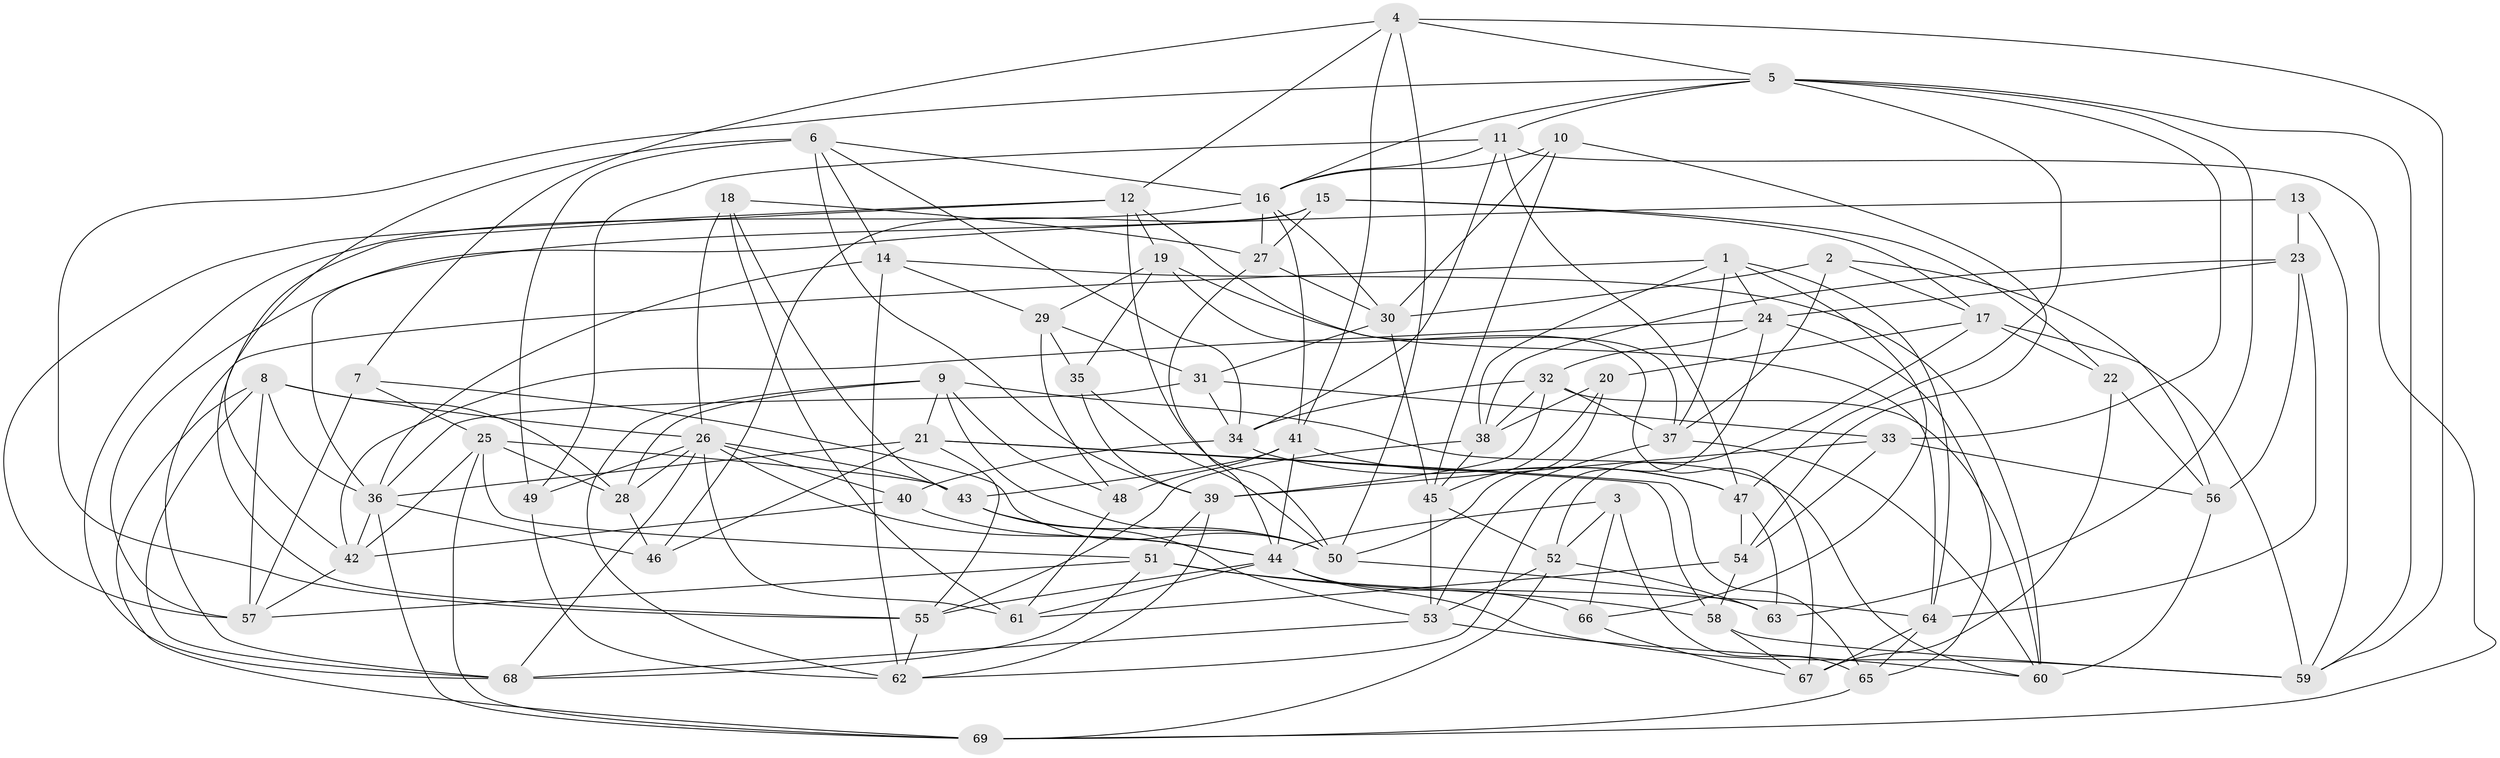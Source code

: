 // original degree distribution, {4: 1.0}
// Generated by graph-tools (version 1.1) at 2025/03/03/09/25 03:03:04]
// undirected, 69 vertices, 191 edges
graph export_dot {
graph [start="1"]
  node [color=gray90,style=filled];
  1;
  2;
  3;
  4;
  5;
  6;
  7;
  8;
  9;
  10;
  11;
  12;
  13;
  14;
  15;
  16;
  17;
  18;
  19;
  20;
  21;
  22;
  23;
  24;
  25;
  26;
  27;
  28;
  29;
  30;
  31;
  32;
  33;
  34;
  35;
  36;
  37;
  38;
  39;
  40;
  41;
  42;
  43;
  44;
  45;
  46;
  47;
  48;
  49;
  50;
  51;
  52;
  53;
  54;
  55;
  56;
  57;
  58;
  59;
  60;
  61;
  62;
  63;
  64;
  65;
  66;
  67;
  68;
  69;
  1 -- 24 [weight=1.0];
  1 -- 37 [weight=1.0];
  1 -- 38 [weight=1.0];
  1 -- 64 [weight=1.0];
  1 -- 66 [weight=1.0];
  1 -- 68 [weight=1.0];
  2 -- 17 [weight=1.0];
  2 -- 30 [weight=1.0];
  2 -- 37 [weight=1.0];
  2 -- 56 [weight=1.0];
  3 -- 44 [weight=2.0];
  3 -- 52 [weight=1.0];
  3 -- 65 [weight=2.0];
  3 -- 66 [weight=1.0];
  4 -- 5 [weight=1.0];
  4 -- 7 [weight=1.0];
  4 -- 12 [weight=1.0];
  4 -- 41 [weight=1.0];
  4 -- 50 [weight=1.0];
  4 -- 59 [weight=1.0];
  5 -- 11 [weight=1.0];
  5 -- 16 [weight=1.0];
  5 -- 33 [weight=1.0];
  5 -- 47 [weight=1.0];
  5 -- 55 [weight=1.0];
  5 -- 59 [weight=1.0];
  5 -- 63 [weight=1.0];
  6 -- 14 [weight=1.0];
  6 -- 16 [weight=1.0];
  6 -- 34 [weight=1.0];
  6 -- 39 [weight=1.0];
  6 -- 42 [weight=1.0];
  6 -- 49 [weight=1.0];
  7 -- 25 [weight=1.0];
  7 -- 50 [weight=1.0];
  7 -- 57 [weight=1.0];
  8 -- 26 [weight=1.0];
  8 -- 28 [weight=1.0];
  8 -- 36 [weight=1.0];
  8 -- 57 [weight=1.0];
  8 -- 68 [weight=1.0];
  8 -- 69 [weight=1.0];
  9 -- 21 [weight=1.0];
  9 -- 28 [weight=1.0];
  9 -- 48 [weight=1.0];
  9 -- 50 [weight=1.0];
  9 -- 60 [weight=1.0];
  9 -- 62 [weight=1.0];
  10 -- 16 [weight=1.0];
  10 -- 30 [weight=1.0];
  10 -- 45 [weight=1.0];
  10 -- 54 [weight=1.0];
  11 -- 16 [weight=1.0];
  11 -- 34 [weight=1.0];
  11 -- 47 [weight=1.0];
  11 -- 49 [weight=1.0];
  11 -- 69 [weight=1.0];
  12 -- 19 [weight=1.0];
  12 -- 37 [weight=1.0];
  12 -- 50 [weight=1.0];
  12 -- 55 [weight=1.0];
  12 -- 57 [weight=1.0];
  13 -- 23 [weight=2.0];
  13 -- 57 [weight=1.0];
  13 -- 59 [weight=1.0];
  14 -- 29 [weight=1.0];
  14 -- 36 [weight=2.0];
  14 -- 60 [weight=1.0];
  14 -- 62 [weight=1.0];
  15 -- 17 [weight=1.0];
  15 -- 22 [weight=1.0];
  15 -- 27 [weight=1.0];
  15 -- 36 [weight=1.0];
  15 -- 46 [weight=2.0];
  16 -- 27 [weight=1.0];
  16 -- 30 [weight=1.0];
  16 -- 41 [weight=1.0];
  16 -- 68 [weight=1.0];
  17 -- 20 [weight=1.0];
  17 -- 22 [weight=1.0];
  17 -- 52 [weight=1.0];
  17 -- 59 [weight=1.0];
  18 -- 26 [weight=1.0];
  18 -- 27 [weight=2.0];
  18 -- 43 [weight=1.0];
  18 -- 61 [weight=2.0];
  19 -- 29 [weight=1.0];
  19 -- 35 [weight=1.0];
  19 -- 64 [weight=1.0];
  19 -- 67 [weight=2.0];
  20 -- 38 [weight=1.0];
  20 -- 45 [weight=1.0];
  20 -- 50 [weight=1.0];
  21 -- 36 [weight=1.0];
  21 -- 46 [weight=1.0];
  21 -- 55 [weight=1.0];
  21 -- 58 [weight=1.0];
  21 -- 65 [weight=1.0];
  22 -- 56 [weight=1.0];
  22 -- 67 [weight=1.0];
  23 -- 24 [weight=1.0];
  23 -- 38 [weight=1.0];
  23 -- 56 [weight=1.0];
  23 -- 64 [weight=1.0];
  24 -- 32 [weight=1.0];
  24 -- 42 [weight=1.0];
  24 -- 62 [weight=1.0];
  24 -- 65 [weight=1.0];
  25 -- 28 [weight=1.0];
  25 -- 42 [weight=1.0];
  25 -- 43 [weight=1.0];
  25 -- 51 [weight=1.0];
  25 -- 69 [weight=1.0];
  26 -- 28 [weight=2.0];
  26 -- 40 [weight=1.0];
  26 -- 43 [weight=1.0];
  26 -- 44 [weight=1.0];
  26 -- 49 [weight=1.0];
  26 -- 61 [weight=1.0];
  26 -- 68 [weight=1.0];
  27 -- 30 [weight=1.0];
  27 -- 44 [weight=1.0];
  28 -- 46 [weight=1.0];
  29 -- 31 [weight=2.0];
  29 -- 35 [weight=1.0];
  29 -- 48 [weight=1.0];
  30 -- 31 [weight=1.0];
  30 -- 45 [weight=1.0];
  31 -- 33 [weight=1.0];
  31 -- 34 [weight=1.0];
  31 -- 36 [weight=1.0];
  32 -- 34 [weight=1.0];
  32 -- 37 [weight=1.0];
  32 -- 38 [weight=1.0];
  32 -- 39 [weight=1.0];
  32 -- 60 [weight=1.0];
  33 -- 39 [weight=1.0];
  33 -- 54 [weight=1.0];
  33 -- 56 [weight=2.0];
  34 -- 40 [weight=1.0];
  34 -- 47 [weight=1.0];
  35 -- 39 [weight=1.0];
  35 -- 50 [weight=1.0];
  36 -- 42 [weight=1.0];
  36 -- 46 [weight=2.0];
  36 -- 69 [weight=1.0];
  37 -- 53 [weight=1.0];
  37 -- 60 [weight=1.0];
  38 -- 45 [weight=1.0];
  38 -- 55 [weight=1.0];
  39 -- 51 [weight=1.0];
  39 -- 62 [weight=1.0];
  40 -- 42 [weight=1.0];
  40 -- 44 [weight=1.0];
  41 -- 43 [weight=1.0];
  41 -- 44 [weight=1.0];
  41 -- 47 [weight=1.0];
  41 -- 48 [weight=1.0];
  42 -- 57 [weight=1.0];
  43 -- 50 [weight=1.0];
  43 -- 53 [weight=1.0];
  44 -- 55 [weight=1.0];
  44 -- 59 [weight=1.0];
  44 -- 61 [weight=1.0];
  44 -- 66 [weight=1.0];
  45 -- 52 [weight=1.0];
  45 -- 53 [weight=1.0];
  47 -- 54 [weight=1.0];
  47 -- 63 [weight=1.0];
  48 -- 61 [weight=1.0];
  49 -- 62 [weight=1.0];
  50 -- 63 [weight=1.0];
  51 -- 57 [weight=1.0];
  51 -- 58 [weight=1.0];
  51 -- 64 [weight=1.0];
  51 -- 68 [weight=1.0];
  52 -- 53 [weight=1.0];
  52 -- 63 [weight=1.0];
  52 -- 69 [weight=1.0];
  53 -- 60 [weight=1.0];
  53 -- 68 [weight=1.0];
  54 -- 58 [weight=2.0];
  54 -- 61 [weight=1.0];
  55 -- 62 [weight=1.0];
  56 -- 60 [weight=1.0];
  58 -- 59 [weight=1.0];
  58 -- 67 [weight=1.0];
  64 -- 65 [weight=1.0];
  64 -- 67 [weight=1.0];
  65 -- 69 [weight=1.0];
  66 -- 67 [weight=1.0];
}
